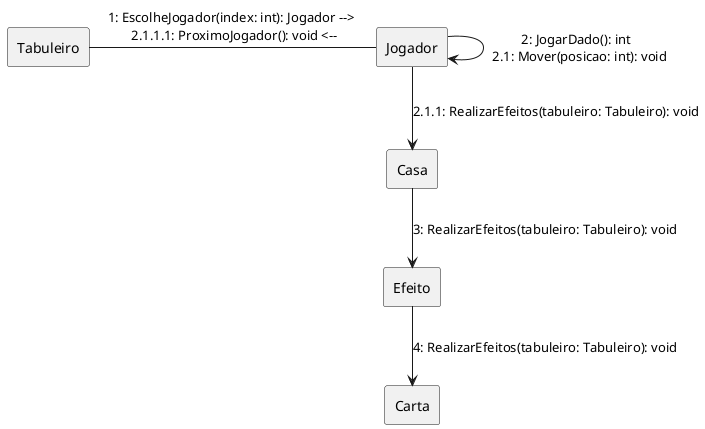 @startuml comunicacao

skinparam linestyle ortho

rectangle "Tabuleiro" as one
rectangle "Jogador" as two
rectangle "Casa" as three
rectangle "Efeito" as four
rectangle "Carta" as five

one -right- two: 1: EscolheJogador(index: int): Jogador --> \n 2.1.1.1: ProximoJogador(): void <--

two --> two: 2: JogarDado(): int \n 2.1: Mover(posicao: int): void
two --> three: 2.1.1: RealizarEfeitos(tabuleiro: Tabuleiro): void

three --> four: 3: RealizarEfeitos(tabuleiro: Tabuleiro): void
four --> five: 4: RealizarEfeitos(tabuleiro: Tabuleiro): void

@enduml